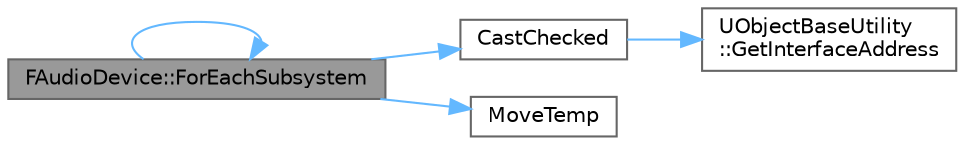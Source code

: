 digraph "FAudioDevice::ForEachSubsystem"
{
 // INTERACTIVE_SVG=YES
 // LATEX_PDF_SIZE
  bgcolor="transparent";
  edge [fontname=Helvetica,fontsize=10,labelfontname=Helvetica,labelfontsize=10];
  node [fontname=Helvetica,fontsize=10,shape=box,height=0.2,width=0.4];
  rankdir="LR";
  Node1 [id="Node000001",label="FAudioDevice::ForEachSubsystem",height=0.2,width=0.4,color="gray40", fillcolor="grey60", style="filled", fontcolor="black",tooltip="Performs the given operation on all subsystems of the given class."];
  Node1 -> Node2 [id="edge1_Node000001_Node000002",color="steelblue1",style="solid",tooltip=" "];
  Node2 [id="Node000002",label="CastChecked",height=0.2,width=0.4,color="grey40", fillcolor="white", style="filled",URL="$d4/d55/Casts_8h.html#aab30506d0b00905fe332e42486635487",tooltip=" "];
  Node2 -> Node3 [id="edge2_Node000002_Node000003",color="steelblue1",style="solid",tooltip=" "];
  Node3 [id="Node000003",label="UObjectBaseUtility\l::GetInterfaceAddress",height=0.2,width=0.4,color="grey40", fillcolor="white", style="filled",URL="$d6/d7b/classUObjectBaseUtility.html#a0e8391e9eb082502a5b2b60c2974cfb2",tooltip="Returns a pointer to this object safely converted to a pointer of the specified interface class."];
  Node1 -> Node1 [id="edge3_Node000001_Node000001",color="steelblue1",style="solid",tooltip=" "];
  Node1 -> Node4 [id="edge4_Node000001_Node000004",color="steelblue1",style="solid",tooltip=" "];
  Node4 [id="Node000004",label="MoveTemp",height=0.2,width=0.4,color="grey40", fillcolor="white", style="filled",URL="$d4/d24/UnrealTemplate_8h.html#ad5e6c049aeb9c9115fec514ba581dbb6",tooltip="MoveTemp will cast a reference to an rvalue reference."];
}
